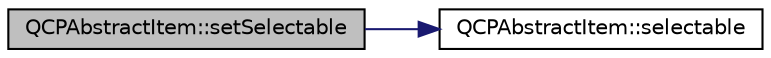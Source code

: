 digraph "QCPAbstractItem::setSelectable"
{
 // LATEX_PDF_SIZE
  edge [fontname="Helvetica",fontsize="10",labelfontname="Helvetica",labelfontsize="10"];
  node [fontname="Helvetica",fontsize="10",shape=record];
  rankdir="LR";
  Node1 [label="QCPAbstractItem::setSelectable",height=0.2,width=0.4,color="black", fillcolor="grey75", style="filled", fontcolor="black",tooltip=" "];
  Node1 -> Node2 [color="midnightblue",fontsize="10",style="solid",fontname="Helvetica"];
  Node2 [label="QCPAbstractItem::selectable",height=0.2,width=0.4,color="black", fillcolor="white", style="filled",URL="$classQCPAbstractItem.html#ae29aa489767352b40c4aaa7ea50c5582",tooltip=" "];
}
